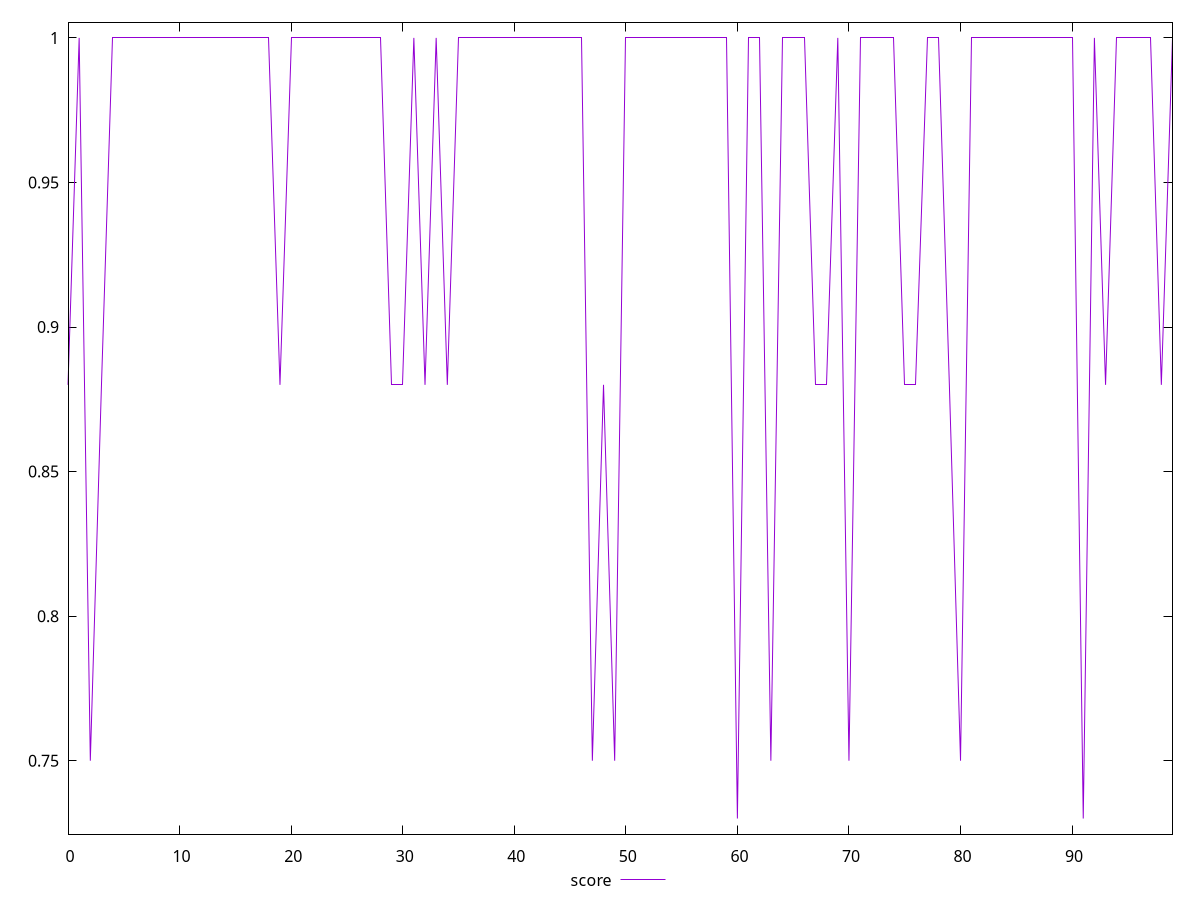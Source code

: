 reset

$score <<EOF
0 0.88
1 1
2 0.75
3 0.88
4 1
5 1
6 1
7 1
8 1
9 1
10 1
11 1
12 1
13 1
14 1
15 1
16 1
17 1
18 1
19 0.88
20 1
21 1
22 1
23 1
24 1
25 1
26 1
27 1
28 1
29 0.88
30 0.88
31 1
32 0.88
33 1
34 0.88
35 1
36 1
37 1
38 1
39 1
40 1
41 1
42 1
43 1
44 1
45 1
46 1
47 0.75
48 0.88
49 0.75
50 1
51 1
52 1
53 1
54 1
55 1
56 1
57 1
58 1
59 1
60 0.73
61 1
62 1
63 0.75
64 1
65 1
66 1
67 0.88
68 0.88
69 1
70 0.75
71 1
72 1
73 1
74 1
75 0.88
76 0.88
77 1
78 1
79 0.88
80 0.75
81 1
82 1
83 1
84 1
85 1
86 1
87 1
88 1
89 1
90 1
91 0.73
92 1
93 0.88
94 1
95 1
96 1
97 1
98 0.88
99 1
EOF

set key outside below
set xrange [0:99]
set yrange [0.7246:1.0054]
set trange [0.7246:1.0054]
set terminal svg size 640, 500 enhanced background rgb 'white'
set output "reports/report_00030_2021-02-24T20-42-31.540Z/unminified-javascript/samples/music/score/values.svg"

plot $score title "score" with line

reset
